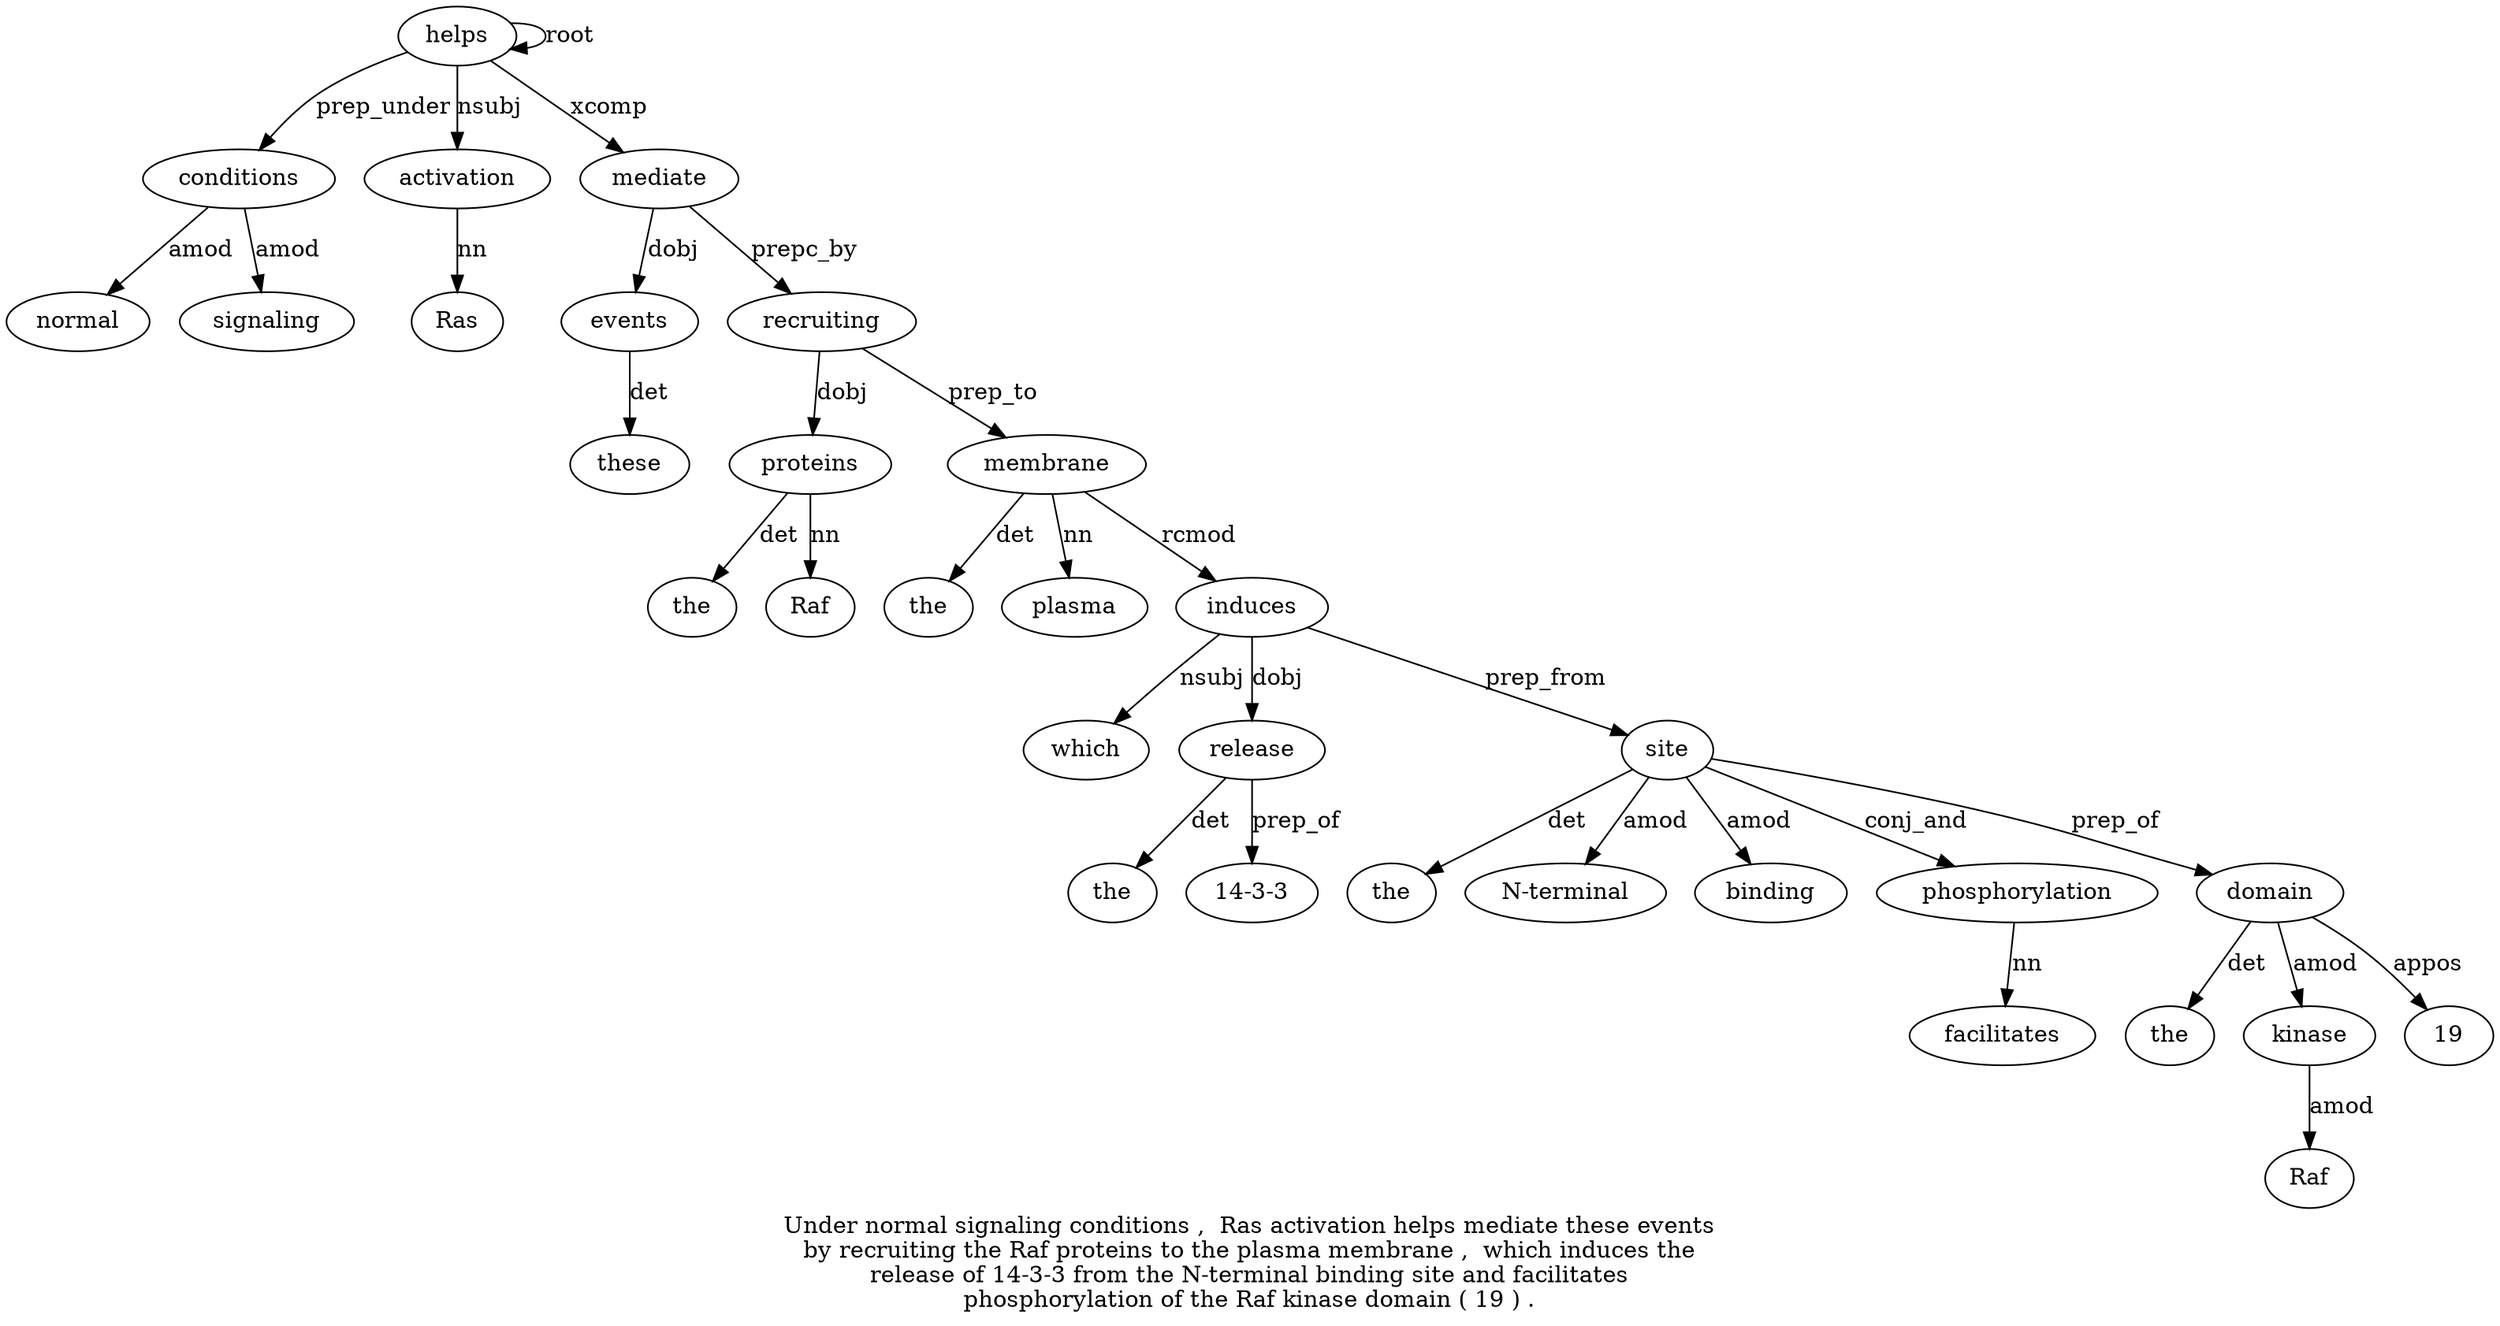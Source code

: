 digraph "Under normal signaling conditions ,  Ras activation helps mediate these events by recruiting the Raf proteins to the plasma membrane ,  which induces the release of 14-3-3 from the N-terminal binding site and facilitates phosphorylation of the Raf kinase domain ( 19 ) ." {
label="Under normal signaling conditions ,  Ras activation helps mediate these events
by recruiting the Raf proteins to the plasma membrane ,  which induces the
release of 14-3-3 from the N-terminal binding site and facilitates
phosphorylation of the Raf kinase domain ( 19 ) .";
conditions4 [style=filled, fillcolor=white, label=conditions];
normal2 [style=filled, fillcolor=white, label=normal];
conditions4 -> normal2  [label=amod];
signaling3 [style=filled, fillcolor=white, label=signaling];
conditions4 -> signaling3  [label=amod];
helps8 [style=filled, fillcolor=white, label=helps];
helps8 -> conditions4  [label=prep_under];
activation7 [style=filled, fillcolor=white, label=activation];
Ras6 [style=filled, fillcolor=white, label=Ras];
activation7 -> Ras6  [label=nn];
helps8 -> activation7  [label=nsubj];
helps8 -> helps8  [label=root];
mediate9 [style=filled, fillcolor=white, label=mediate];
helps8 -> mediate9  [label=xcomp];
events11 [style=filled, fillcolor=white, label=events];
these10 [style=filled, fillcolor=white, label=these];
events11 -> these10  [label=det];
mediate9 -> events11  [label=dobj];
recruiting13 [style=filled, fillcolor=white, label=recruiting];
mediate9 -> recruiting13  [label=prepc_by];
proteins16 [style=filled, fillcolor=white, label=proteins];
the14 [style=filled, fillcolor=white, label=the];
proteins16 -> the14  [label=det];
Raf15 [style=filled, fillcolor=white, label=Raf];
proteins16 -> Raf15  [label=nn];
recruiting13 -> proteins16  [label=dobj];
membrane20 [style=filled, fillcolor=white, label=membrane];
the18 [style=filled, fillcolor=white, label=the];
membrane20 -> the18  [label=det];
plasma19 [style=filled, fillcolor=white, label=plasma];
membrane20 -> plasma19  [label=nn];
recruiting13 -> membrane20  [label=prep_to];
induces23 [style=filled, fillcolor=white, label=induces];
which22 [style=filled, fillcolor=white, label=which];
induces23 -> which22  [label=nsubj];
membrane20 -> induces23  [label=rcmod];
release25 [style=filled, fillcolor=white, label=release];
the24 [style=filled, fillcolor=white, label=the];
release25 -> the24  [label=det];
induces23 -> release25  [label=dobj];
"14-3-327" [style=filled, fillcolor=white, label="14-3-3"];
release25 -> "14-3-327"  [label=prep_of];
site32 [style=filled, fillcolor=white, label=site];
the29 [style=filled, fillcolor=white, label=the];
site32 -> the29  [label=det];
"N-terminal30" [style=filled, fillcolor=white, label="N-terminal"];
site32 -> "N-terminal30"  [label=amod];
binding31 [style=filled, fillcolor=white, label=binding];
site32 -> binding31  [label=amod];
induces23 -> site32  [label=prep_from];
phosphorylation35 [style=filled, fillcolor=white, label=phosphorylation];
facilitates34 [style=filled, fillcolor=white, label=facilitates];
phosphorylation35 -> facilitates34  [label=nn];
site32 -> phosphorylation35  [label=conj_and];
domain40 [style=filled, fillcolor=white, label=domain];
the37 [style=filled, fillcolor=white, label=the];
domain40 -> the37  [label=det];
kinase39 [style=filled, fillcolor=white, label=kinase];
Raf38 [style=filled, fillcolor=white, label=Raf];
kinase39 -> Raf38  [label=amod];
domain40 -> kinase39  [label=amod];
site32 -> domain40  [label=prep_of];
1942 [style=filled, fillcolor=white, label=19];
domain40 -> 1942  [label=appos];
}
